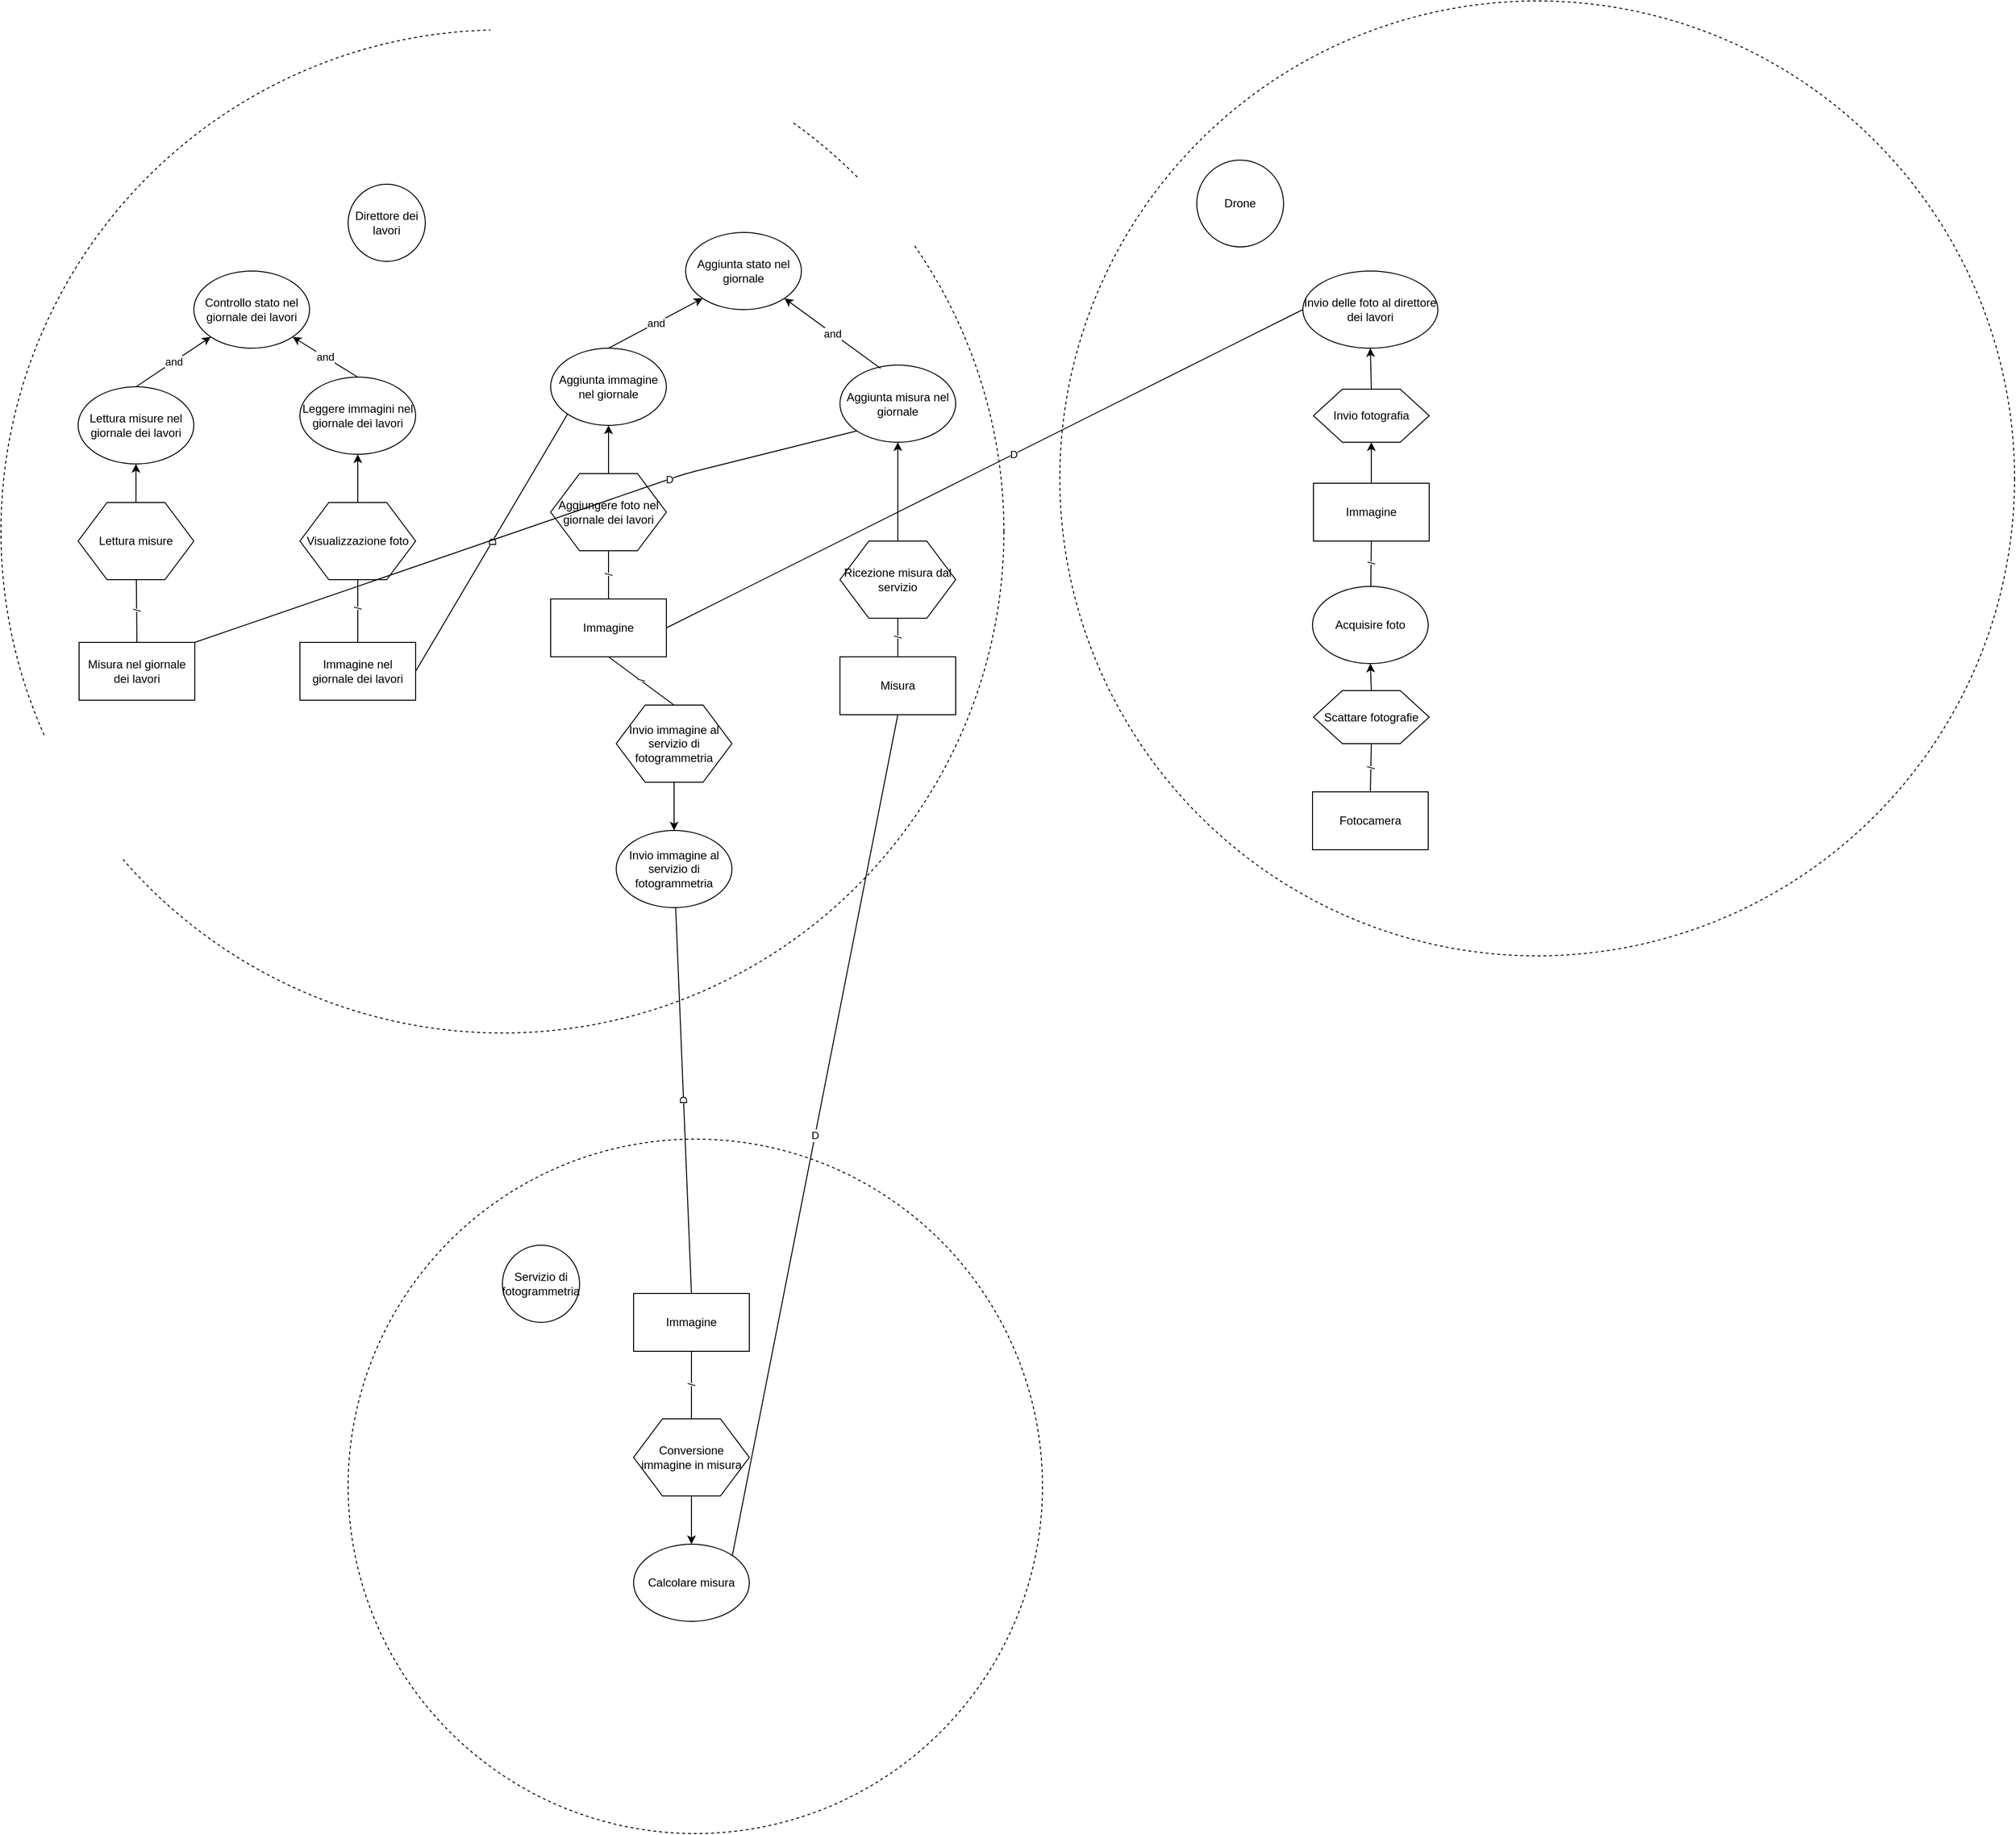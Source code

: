 <mxfile version="12.9.9" type="github"><diagram id="v55gZ3idpOHd-Yi43gCt" name="Page-1"><mxGraphModel dx="2903" dy="2265" grid="1" gridSize="10" guides="1" tooltips="1" connect="1" arrows="1" fold="1" page="1" pageScale="1" pageWidth="827" pageHeight="1169" math="0" shadow="0"><root><mxCell id="0"/><mxCell id="1" parent="0"/><mxCell id="f5liabqCWVx9PnN1qNWf-1" value="Drone" style="ellipse;whiteSpace=wrap;html=1;aspect=fixed;" vertex="1" parent="1"><mxGeometry x="1120" y="35" width="90" height="90" as="geometry"/></mxCell><mxCell id="f5liabqCWVx9PnN1qNWf-2" value="Direttore dei lavori" style="ellipse;whiteSpace=wrap;html=1;aspect=fixed;" vertex="1" parent="1"><mxGeometry x="240" y="60" width="80" height="80" as="geometry"/></mxCell><mxCell id="f5liabqCWVx9PnN1qNWf-3" value="Servizio di fotogrammetria" style="ellipse;whiteSpace=wrap;html=1;aspect=fixed;" vertex="1" parent="1"><mxGeometry x="400" y="1160" width="80" height="80" as="geometry"/></mxCell><mxCell id="f5liabqCWVx9PnN1qNWf-4" value="Invio fotografia" style="shape=hexagon;perimeter=hexagonPerimeter2;whiteSpace=wrap;html=1;" vertex="1" parent="1"><mxGeometry x="1241" y="272.5" width="120" height="55" as="geometry"/></mxCell><mxCell id="f5liabqCWVx9PnN1qNWf-5" value="Scattare fotografie" style="shape=hexagon;perimeter=hexagonPerimeter2;whiteSpace=wrap;html=1;" vertex="1" parent="1"><mxGeometry x="1241" y="585" width="120" height="55" as="geometry"/></mxCell><mxCell id="f5liabqCWVx9PnN1qNWf-8" value="Invio delle foto al direttore dei lavori" style="ellipse;whiteSpace=wrap;html=1;" vertex="1" parent="1"><mxGeometry x="1230" y="150" width="140" height="80" as="geometry"/></mxCell><mxCell id="f5liabqCWVx9PnN1qNWf-9" value="Fotocamera" style="rounded=0;whiteSpace=wrap;html=1;" vertex="1" parent="1"><mxGeometry x="1240" y="690" width="120" height="60" as="geometry"/></mxCell><mxCell id="f5liabqCWVx9PnN1qNWf-14" value="Acquisire foto" style="ellipse;whiteSpace=wrap;html=1;" vertex="1" parent="1"><mxGeometry x="1240" y="477" width="120" height="80" as="geometry"/></mxCell><mxCell id="f5liabqCWVx9PnN1qNWf-15" value="Immagine" style="rounded=0;whiteSpace=wrap;html=1;" vertex="1" parent="1"><mxGeometry x="450" y="490" width="120" height="60" as="geometry"/></mxCell><mxCell id="f5liabqCWVx9PnN1qNWf-17" value="D" style="endArrow=none;html=1;entryX=0;entryY=0.5;entryDx=0;entryDy=0;exitX=1;exitY=0.5;exitDx=0;exitDy=0;horizontal=1;verticalAlign=middle;comic=0;" edge="1" parent="1" source="f5liabqCWVx9PnN1qNWf-15" target="f5liabqCWVx9PnN1qNWf-8"><mxGeometry x="0.091" width="50" height="50" relative="1" as="geometry"><mxPoint x="710" y="420" as="sourcePoint"/><mxPoint x="760" y="370" as="targetPoint"/><mxPoint as="offset"/></mxGeometry></mxCell><mxCell id="f5liabqCWVx9PnN1qNWf-20" value="Aggiungere foto nel giornale dei lavori" style="shape=hexagon;perimeter=hexagonPerimeter2;whiteSpace=wrap;html=1;" vertex="1" parent="1"><mxGeometry x="450" y="360" width="120" height="80" as="geometry"/></mxCell><mxCell id="f5liabqCWVx9PnN1qNWf-21" value="Aggiunta immagine nel giornale" style="ellipse;whiteSpace=wrap;html=1;" vertex="1" parent="1"><mxGeometry x="450" y="230" width="120" height="80" as="geometry"/></mxCell><mxCell id="f5liabqCWVx9PnN1qNWf-22" value="Controllo stato nel giornale dei lavori" style="ellipse;whiteSpace=wrap;html=1;" vertex="1" parent="1"><mxGeometry x="80" y="150" width="120" height="80" as="geometry"/></mxCell><mxCell id="f5liabqCWVx9PnN1qNWf-23" value="Aggiunta stato nel giornale" style="ellipse;whiteSpace=wrap;html=1;" vertex="1" parent="1"><mxGeometry x="590" y="110" width="120" height="80" as="geometry"/></mxCell><mxCell id="f5liabqCWVx9PnN1qNWf-24" value="Lettura misure nel giornale dei lavori" style="ellipse;whiteSpace=wrap;html=1;" vertex="1" parent="1"><mxGeometry x="-40" y="270" width="120" height="80" as="geometry"/></mxCell><mxCell id="f5liabqCWVx9PnN1qNWf-25" value="Leggere immagini nel giornale dei lavori" style="ellipse;whiteSpace=wrap;html=1;" vertex="1" parent="1"><mxGeometry x="190" y="260" width="120" height="80" as="geometry"/></mxCell><mxCell id="f5liabqCWVx9PnN1qNWf-28" value="Lettura misure" style="shape=hexagon;perimeter=hexagonPerimeter2;whiteSpace=wrap;html=1;" vertex="1" parent="1"><mxGeometry x="-40" y="390" width="120" height="80" as="geometry"/></mxCell><mxCell id="f5liabqCWVx9PnN1qNWf-29" value="Visualizzazione foto" style="shape=hexagon;perimeter=hexagonPerimeter2;whiteSpace=wrap;html=1;" vertex="1" parent="1"><mxGeometry x="190" y="390" width="120" height="80" as="geometry"/></mxCell><mxCell id="f5liabqCWVx9PnN1qNWf-30" value="Immagine nel giornale dei lavori" style="rounded=0;whiteSpace=wrap;html=1;" vertex="1" parent="1"><mxGeometry x="190" y="535" width="120" height="60" as="geometry"/></mxCell><mxCell id="f5liabqCWVx9PnN1qNWf-31" value="Misura nel giornale dei lavori" style="rounded=0;whiteSpace=wrap;html=1;" vertex="1" parent="1"><mxGeometry x="-39" y="535" width="120" height="60" as="geometry"/></mxCell><mxCell id="f5liabqCWVx9PnN1qNWf-32" value="D" style="endArrow=none;html=1;exitX=1;exitY=0.5;exitDx=0;exitDy=0;horizontal=0;entryX=0;entryY=1;entryDx=0;entryDy=0;" edge="1" parent="1" source="f5liabqCWVx9PnN1qNWf-30" target="f5liabqCWVx9PnN1qNWf-21"><mxGeometry width="50" height="50" relative="1" as="geometry"><mxPoint x="40" y="720" as="sourcePoint"/><mxPoint x="420" y="390" as="targetPoint"/></mxGeometry></mxCell><mxCell id="f5liabqCWVx9PnN1qNWf-33" value="Aggiunta misura nel giornale" style="ellipse;whiteSpace=wrap;html=1;" vertex="1" parent="1"><mxGeometry x="750" y="247.5" width="120" height="80" as="geometry"/></mxCell><mxCell id="f5liabqCWVx9PnN1qNWf-34" value="Invio immagine al servizio di fotogrammetria" style="shape=hexagon;perimeter=hexagonPerimeter2;whiteSpace=wrap;html=1;" vertex="1" parent="1"><mxGeometry x="518" y="600" width="120" height="80" as="geometry"/></mxCell><mxCell id="f5liabqCWVx9PnN1qNWf-35" value="Calcolare misura" style="ellipse;whiteSpace=wrap;html=1;" vertex="1" parent="1"><mxGeometry x="536" y="1470" width="120" height="80" as="geometry"/></mxCell><mxCell id="f5liabqCWVx9PnN1qNWf-36" value="Conversione immagine in misura" style="shape=hexagon;perimeter=hexagonPerimeter2;whiteSpace=wrap;html=1;" vertex="1" parent="1"><mxGeometry x="536" y="1340" width="120" height="80" as="geometry"/></mxCell><mxCell id="f5liabqCWVx9PnN1qNWf-37" value="Immagine" style="rounded=0;whiteSpace=wrap;html=1;" vertex="1" parent="1"><mxGeometry x="536" y="1210" width="120" height="60" as="geometry"/></mxCell><mxCell id="f5liabqCWVx9PnN1qNWf-40" value="Misura" style="rounded=0;whiteSpace=wrap;html=1;" vertex="1" parent="1"><mxGeometry x="750" y="550" width="120" height="60" as="geometry"/></mxCell><mxCell id="f5liabqCWVx9PnN1qNWf-41" value="D" style="endArrow=none;html=1;exitX=0.5;exitY=0;exitDx=0;exitDy=0;horizontal=0;" edge="1" parent="1" source="f5liabqCWVx9PnN1qNWf-37" target="f5liabqCWVx9PnN1qNWf-71"><mxGeometry width="50" height="50" relative="1" as="geometry"><mxPoint x="530" y="850" as="sourcePoint"/><mxPoint x="570" y="860" as="targetPoint"/></mxGeometry></mxCell><mxCell id="f5liabqCWVx9PnN1qNWf-42" value="Ricezione misura dal servizio" style="shape=hexagon;perimeter=hexagonPerimeter2;whiteSpace=wrap;html=1;" vertex="1" parent="1"><mxGeometry x="750" y="430" width="120" height="80" as="geometry"/></mxCell><mxCell id="f5liabqCWVx9PnN1qNWf-43" value="D" style="endArrow=none;html=1;exitX=1;exitY=0;exitDx=0;exitDy=0;entryX=0.5;entryY=1;entryDx=0;entryDy=0;horizontal=1;" edge="1" parent="1" source="f5liabqCWVx9PnN1qNWf-35" target="f5liabqCWVx9PnN1qNWf-40"><mxGeometry width="50" height="50" relative="1" as="geometry"><mxPoint x="580" y="900" as="sourcePoint"/><mxPoint x="780" y="610" as="targetPoint"/></mxGeometry></mxCell><mxCell id="f5liabqCWVx9PnN1qNWf-44" value="and" style="endArrow=classic;html=1;entryX=0;entryY=1;entryDx=0;entryDy=0;exitX=0.5;exitY=0;exitDx=0;exitDy=0;" edge="1" parent="1" source="f5liabqCWVx9PnN1qNWf-24" target="f5liabqCWVx9PnN1qNWf-22"><mxGeometry width="50" height="50" relative="1" as="geometry"><mxPoint x="570" y="510" as="sourcePoint"/><mxPoint x="620" y="460" as="targetPoint"/></mxGeometry></mxCell><mxCell id="f5liabqCWVx9PnN1qNWf-45" value="and" style="endArrow=classic;html=1;entryX=1;entryY=1;entryDx=0;entryDy=0;exitX=0.5;exitY=0;exitDx=0;exitDy=0;" edge="1" parent="1" source="f5liabqCWVx9PnN1qNWf-25" target="f5liabqCWVx9PnN1qNWf-22"><mxGeometry width="50" height="50" relative="1" as="geometry"><mxPoint x="110" y="270" as="sourcePoint"/><mxPoint x="147.574" y="238.284" as="targetPoint"/></mxGeometry></mxCell><mxCell id="f5liabqCWVx9PnN1qNWf-46" value="" style="endArrow=classic;html=1;entryX=0.5;entryY=1;entryDx=0;entryDy=0;exitX=0.5;exitY=0;exitDx=0;exitDy=0;" edge="1" parent="1" source="f5liabqCWVx9PnN1qNWf-29" target="f5liabqCWVx9PnN1qNWf-25"><mxGeometry width="50" height="50" relative="1" as="geometry"><mxPoint x="350" y="400" as="sourcePoint"/><mxPoint x="400" y="350" as="targetPoint"/></mxGeometry></mxCell><mxCell id="f5liabqCWVx9PnN1qNWf-47" value="" style="endArrow=classic;html=1;entryX=0.5;entryY=1;entryDx=0;entryDy=0;exitX=0.5;exitY=0;exitDx=0;exitDy=0;" edge="1" parent="1" source="f5liabqCWVx9PnN1qNWf-28" target="f5liabqCWVx9PnN1qNWf-24"><mxGeometry width="50" height="50" relative="1" as="geometry"><mxPoint x="180" y="400" as="sourcePoint"/><mxPoint x="180" y="360" as="targetPoint"/></mxGeometry></mxCell><mxCell id="f5liabqCWVx9PnN1qNWf-48" value="/" style="endArrow=none;html=1;exitX=0.5;exitY=0;exitDx=0;exitDy=0;horizontal=0;" edge="1" parent="1" source="f5liabqCWVx9PnN1qNWf-31" target="f5liabqCWVx9PnN1qNWf-28"><mxGeometry width="50" height="50" relative="1" as="geometry"><mxPoint x="270" y="410" as="sourcePoint"/><mxPoint x="320" y="360" as="targetPoint"/></mxGeometry></mxCell><mxCell id="f5liabqCWVx9PnN1qNWf-49" value="/" style="endArrow=none;html=1;horizontal=0;exitX=0.5;exitY=0;exitDx=0;exitDy=0;" edge="1" parent="1" source="f5liabqCWVx9PnN1qNWf-30"><mxGeometry x="0.077" width="50" height="50" relative="1" as="geometry"><mxPoint x="250" y="525" as="sourcePoint"/><mxPoint x="250" y="470" as="targetPoint"/><mxPoint as="offset"/></mxGeometry></mxCell><mxCell id="f5liabqCWVx9PnN1qNWf-50" value="and" style="endArrow=classic;html=1;entryX=0;entryY=1;entryDx=0;entryDy=0;exitX=0.5;exitY=0;exitDx=0;exitDy=0;" edge="1" parent="1" source="f5liabqCWVx9PnN1qNWf-21" target="f5liabqCWVx9PnN1qNWf-23"><mxGeometry width="50" height="50" relative="1" as="geometry"><mxPoint x="520" y="235" as="sourcePoint"/><mxPoint x="547.574" y="183.284" as="targetPoint"/></mxGeometry></mxCell><mxCell id="f5liabqCWVx9PnN1qNWf-51" value="and" style="endArrow=classic;html=1;exitX=0.352;exitY=0.044;exitDx=0;exitDy=0;entryX=1;entryY=1;entryDx=0;entryDy=0;exitPerimeter=0;" edge="1" parent="1" source="f5liabqCWVx9PnN1qNWf-33" target="f5liabqCWVx9PnN1qNWf-23"><mxGeometry width="50" height="50" relative="1" as="geometry"><mxPoint x="670" y="235" as="sourcePoint"/><mxPoint x="632.426" y="183.284" as="targetPoint"/></mxGeometry></mxCell><mxCell id="f5liabqCWVx9PnN1qNWf-54" value="" style="endArrow=classic;html=1;entryX=0.5;entryY=1;entryDx=0;entryDy=0;exitX=0.5;exitY=0;exitDx=0;exitDy=0;" edge="1" parent="1" source="f5liabqCWVx9PnN1qNWf-20" target="f5liabqCWVx9PnN1qNWf-21"><mxGeometry width="50" height="50" relative="1" as="geometry"><mxPoint x="300" y="410" as="sourcePoint"/><mxPoint x="300" y="370" as="targetPoint"/></mxGeometry></mxCell><mxCell id="f5liabqCWVx9PnN1qNWf-55" value="" style="endArrow=classic;html=1;exitX=0.5;exitY=0;exitDx=0;exitDy=0;" edge="1" parent="1" source="f5liabqCWVx9PnN1qNWf-42" target="f5liabqCWVx9PnN1qNWf-33"><mxGeometry width="50" height="50" relative="1" as="geometry"><mxPoint x="150" y="410" as="sourcePoint"/><mxPoint x="810" y="340" as="targetPoint"/></mxGeometry></mxCell><mxCell id="f5liabqCWVx9PnN1qNWf-56" value="/" style="endArrow=none;html=1;exitX=0.5;exitY=0;exitDx=0;exitDy=0;horizontal=0;entryX=0.5;entryY=1;entryDx=0;entryDy=0;" edge="1" parent="1" source="f5liabqCWVx9PnN1qNWf-15" target="f5liabqCWVx9PnN1qNWf-20"><mxGeometry width="50" height="50" relative="1" as="geometry"><mxPoint x="140" y="545" as="sourcePoint"/><mxPoint x="140" y="480" as="targetPoint"/></mxGeometry></mxCell><mxCell id="f5liabqCWVx9PnN1qNWf-57" value="/" style="endArrow=none;html=1;exitX=0.5;exitY=0;exitDx=0;exitDy=0;horizontal=0;" edge="1" parent="1" source="f5liabqCWVx9PnN1qNWf-40" target="f5liabqCWVx9PnN1qNWf-42"><mxGeometry width="50" height="50" relative="1" as="geometry"><mxPoint x="150" y="625" as="sourcePoint"/><mxPoint x="150" y="560" as="targetPoint"/></mxGeometry></mxCell><mxCell id="f5liabqCWVx9PnN1qNWf-58" value="" style="endArrow=classic;html=1;entryX=0.5;entryY=1;entryDx=0;entryDy=0;exitX=0.5;exitY=0;exitDx=0;exitDy=0;" edge="1" parent="1" source="f5liabqCWVx9PnN1qNWf-4" target="f5liabqCWVx9PnN1qNWf-8"><mxGeometry width="50" height="50" relative="1" as="geometry"><mxPoint x="490" y="360" as="sourcePoint"/><mxPoint x="490" y="315" as="targetPoint"/></mxGeometry></mxCell><mxCell id="f5liabqCWVx9PnN1qNWf-63" value="" style="endArrow=classic;html=1;exitX=0.5;exitY=0;exitDx=0;exitDy=0;entryX=0.5;entryY=1;entryDx=0;entryDy=0;" edge="1" parent="1" source="f5liabqCWVx9PnN1qNWf-5" target="f5liabqCWVx9PnN1qNWf-14"><mxGeometry width="50" height="50" relative="1" as="geometry"><mxPoint x="1311" y="457" as="sourcePoint"/><mxPoint x="1311" y="414.5" as="targetPoint"/></mxGeometry></mxCell><mxCell id="f5liabqCWVx9PnN1qNWf-64" value="/" style="endArrow=none;html=1;exitX=0.5;exitY=0;exitDx=0;exitDy=0;horizontal=0;entryX=0.5;entryY=1;entryDx=0;entryDy=0;" edge="1" parent="1" source="f5liabqCWVx9PnN1qNWf-9" target="f5liabqCWVx9PnN1qNWf-5"><mxGeometry width="50" height="50" relative="1" as="geometry"><mxPoint x="801" y="557" as="sourcePoint"/><mxPoint x="801" y="517" as="targetPoint"/></mxGeometry></mxCell><mxCell id="f5liabqCWVx9PnN1qNWf-67" value="/" style="endArrow=none;html=1;entryX=0.5;entryY=1;entryDx=0;entryDy=0;exitX=0.5;exitY=0;exitDx=0;exitDy=0;horizontal=0;" edge="1" parent="1" source="f5liabqCWVx9PnN1qNWf-36" target="f5liabqCWVx9PnN1qNWf-37"><mxGeometry width="50" height="50" relative="1" as="geometry"><mxPoint x="706" y="1290" as="sourcePoint"/><mxPoint x="756" y="1240" as="targetPoint"/></mxGeometry></mxCell><mxCell id="f5liabqCWVx9PnN1qNWf-68" value="" style="endArrow=classic;html=1;exitX=0.5;exitY=1;exitDx=0;exitDy=0;entryX=0.5;entryY=0;entryDx=0;entryDy=0;" edge="1" parent="1" source="f5liabqCWVx9PnN1qNWf-36" target="f5liabqCWVx9PnN1qNWf-35"><mxGeometry width="50" height="50" relative="1" as="geometry"><mxPoint x="706" y="1290" as="sourcePoint"/><mxPoint x="756" y="1240" as="targetPoint"/></mxGeometry></mxCell><mxCell id="f5liabqCWVx9PnN1qNWf-69" value="D" style="endArrow=none;html=1;exitX=1;exitY=0;exitDx=0;exitDy=0;horizontal=1;entryX=0;entryY=1;entryDx=0;entryDy=0;" edge="1" parent="1" source="f5liabqCWVx9PnN1qNWf-31" target="f5liabqCWVx9PnN1qNWf-33"><mxGeometry x="0.441" width="50" height="50" relative="1" as="geometry"><mxPoint x="320" y="565" as="sourcePoint"/><mxPoint x="447.574" y="303.284" as="targetPoint"/><Array as="points"><mxPoint x="590" y="360"/></Array><mxPoint x="1" as="offset"/></mxGeometry></mxCell><mxCell id="f5liabqCWVx9PnN1qNWf-70" value="/" style="endArrow=none;html=1;exitX=0.5;exitY=1;exitDx=0;exitDy=0;horizontal=0;entryX=0.5;entryY=0;entryDx=0;entryDy=0;" edge="1" parent="1" source="f5liabqCWVx9PnN1qNWf-15" target="f5liabqCWVx9PnN1qNWf-34"><mxGeometry width="50" height="50" relative="1" as="geometry"><mxPoint x="520" y="500" as="sourcePoint"/><mxPoint x="560" y="470" as="targetPoint"/></mxGeometry></mxCell><mxCell id="f5liabqCWVx9PnN1qNWf-71" value="Invio immagine al servizio di fotogrammetria" style="ellipse;whiteSpace=wrap;html=1;" vertex="1" parent="1"><mxGeometry x="518" y="730" width="120" height="80" as="geometry"/></mxCell><mxCell id="f5liabqCWVx9PnN1qNWf-73" value="" style="endArrow=classic;html=1;entryX=0.5;entryY=0;entryDx=0;entryDy=0;exitX=0.5;exitY=1;exitDx=0;exitDy=0;" edge="1" parent="1" source="f5liabqCWVx9PnN1qNWf-34" target="f5liabqCWVx9PnN1qNWf-71"><mxGeometry width="50" height="50" relative="1" as="geometry"><mxPoint x="310" y="780" as="sourcePoint"/><mxPoint x="360" y="730" as="targetPoint"/></mxGeometry></mxCell><mxCell id="f5liabqCWVx9PnN1qNWf-74" value="Immagine" style="rounded=0;whiteSpace=wrap;html=1;" vertex="1" parent="1"><mxGeometry x="1241" y="370" width="120" height="60" as="geometry"/></mxCell><mxCell id="f5liabqCWVx9PnN1qNWf-77" value="" style="endArrow=classic;html=1;entryX=0.5;entryY=1;entryDx=0;entryDy=0;" edge="1" parent="1" source="f5liabqCWVx9PnN1qNWf-74" target="f5liabqCWVx9PnN1qNWf-4"><mxGeometry width="50" height="50" relative="1" as="geometry"><mxPoint x="1190" y="540" as="sourcePoint"/><mxPoint x="1240" y="490" as="targetPoint"/></mxGeometry></mxCell><mxCell id="f5liabqCWVx9PnN1qNWf-78" value="/" style="endArrow=none;html=1;entryX=0.5;entryY=1;entryDx=0;entryDy=0;horizontal=0;" edge="1" parent="1" source="f5liabqCWVx9PnN1qNWf-14" target="f5liabqCWVx9PnN1qNWf-74"><mxGeometry width="50" height="50" relative="1" as="geometry"><mxPoint x="910" y="590" as="sourcePoint"/><mxPoint x="960" y="540" as="targetPoint"/></mxGeometry></mxCell><mxCell id="f5liabqCWVx9PnN1qNWf-79" value="" style="ellipse;whiteSpace=wrap;html=1;aspect=fixed;dashed=1;fillColor=none;" vertex="1" parent="1"><mxGeometry x="-120" y="-100" width="1040" height="1040" as="geometry"/></mxCell><mxCell id="f5liabqCWVx9PnN1qNWf-80" value="" style="ellipse;whiteSpace=wrap;html=1;aspect=fixed;dashed=1;fillColor=none;" vertex="1" parent="1"><mxGeometry x="978" y="-130" width="990" height="990" as="geometry"/></mxCell><mxCell id="f5liabqCWVx9PnN1qNWf-81" value="" style="ellipse;whiteSpace=wrap;html=1;aspect=fixed;dashed=1;fillColor=none;" vertex="1" parent="1"><mxGeometry x="240" y="1050" width="720" height="720" as="geometry"/></mxCell></root></mxGraphModel></diagram></mxfile>